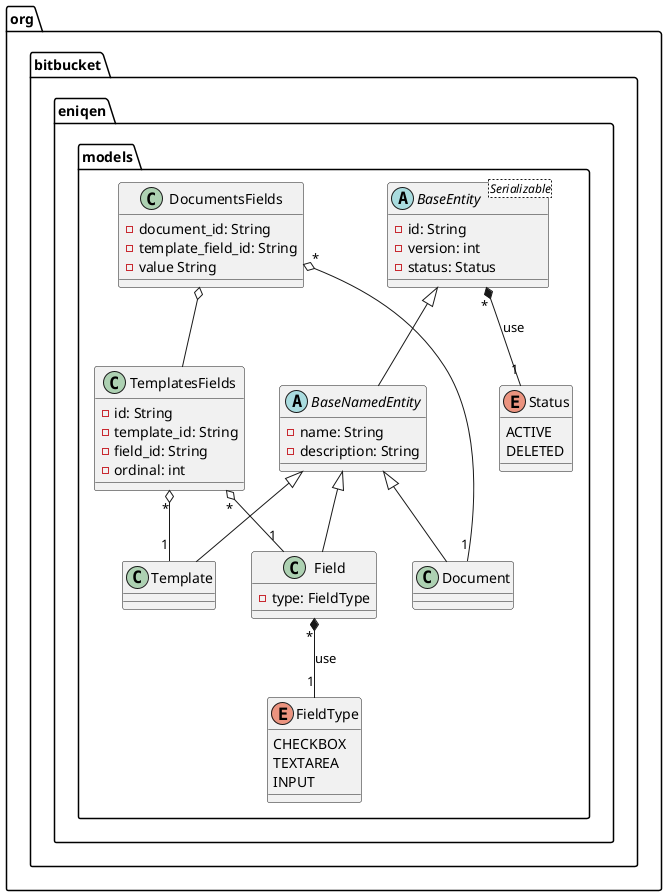 @startuml

package "org.bitbucket.eniqen.models" {

    abstract class BaseEntity <Serializable> {
        -id: String
        -version: int
        -status: Status
    }

    abstract class BaseNamedEntity {
        -name: String
        -description: String
    }

    class Template {
    }

    class Document {
    }

    class Field {
       -type: FieldType
    }

    class TemplatesFields {
        -id: String
        -template_id: String
        -field_id: String
        -ordinal: int

    }

    class DocumentsFields {
        -document_id: String
        -template_field_id: String
        -value String
    }

    enum FieldType {
        CHECKBOX
        TEXTAREA
        INPUT
    }

    enum Status {
        ACTIVE
        DELETED
    }

    BaseEntity <|-- BaseNamedEntity
    BaseNamedEntity <|-- Field
    BaseNamedEntity <|-- Template
    BaseNamedEntity <|-- Document
    BaseEntity "*" *-- "1" Status : use

    TemplatesFields "*" o-- "1" Template
    TemplatesFields "*" o-- "1" Field

    DocumentsFields o-- TemplatesFields
    DocumentsFields "*" o-- "1" Document

    Field "*" *-- "1" FieldType : use

}

@enduml